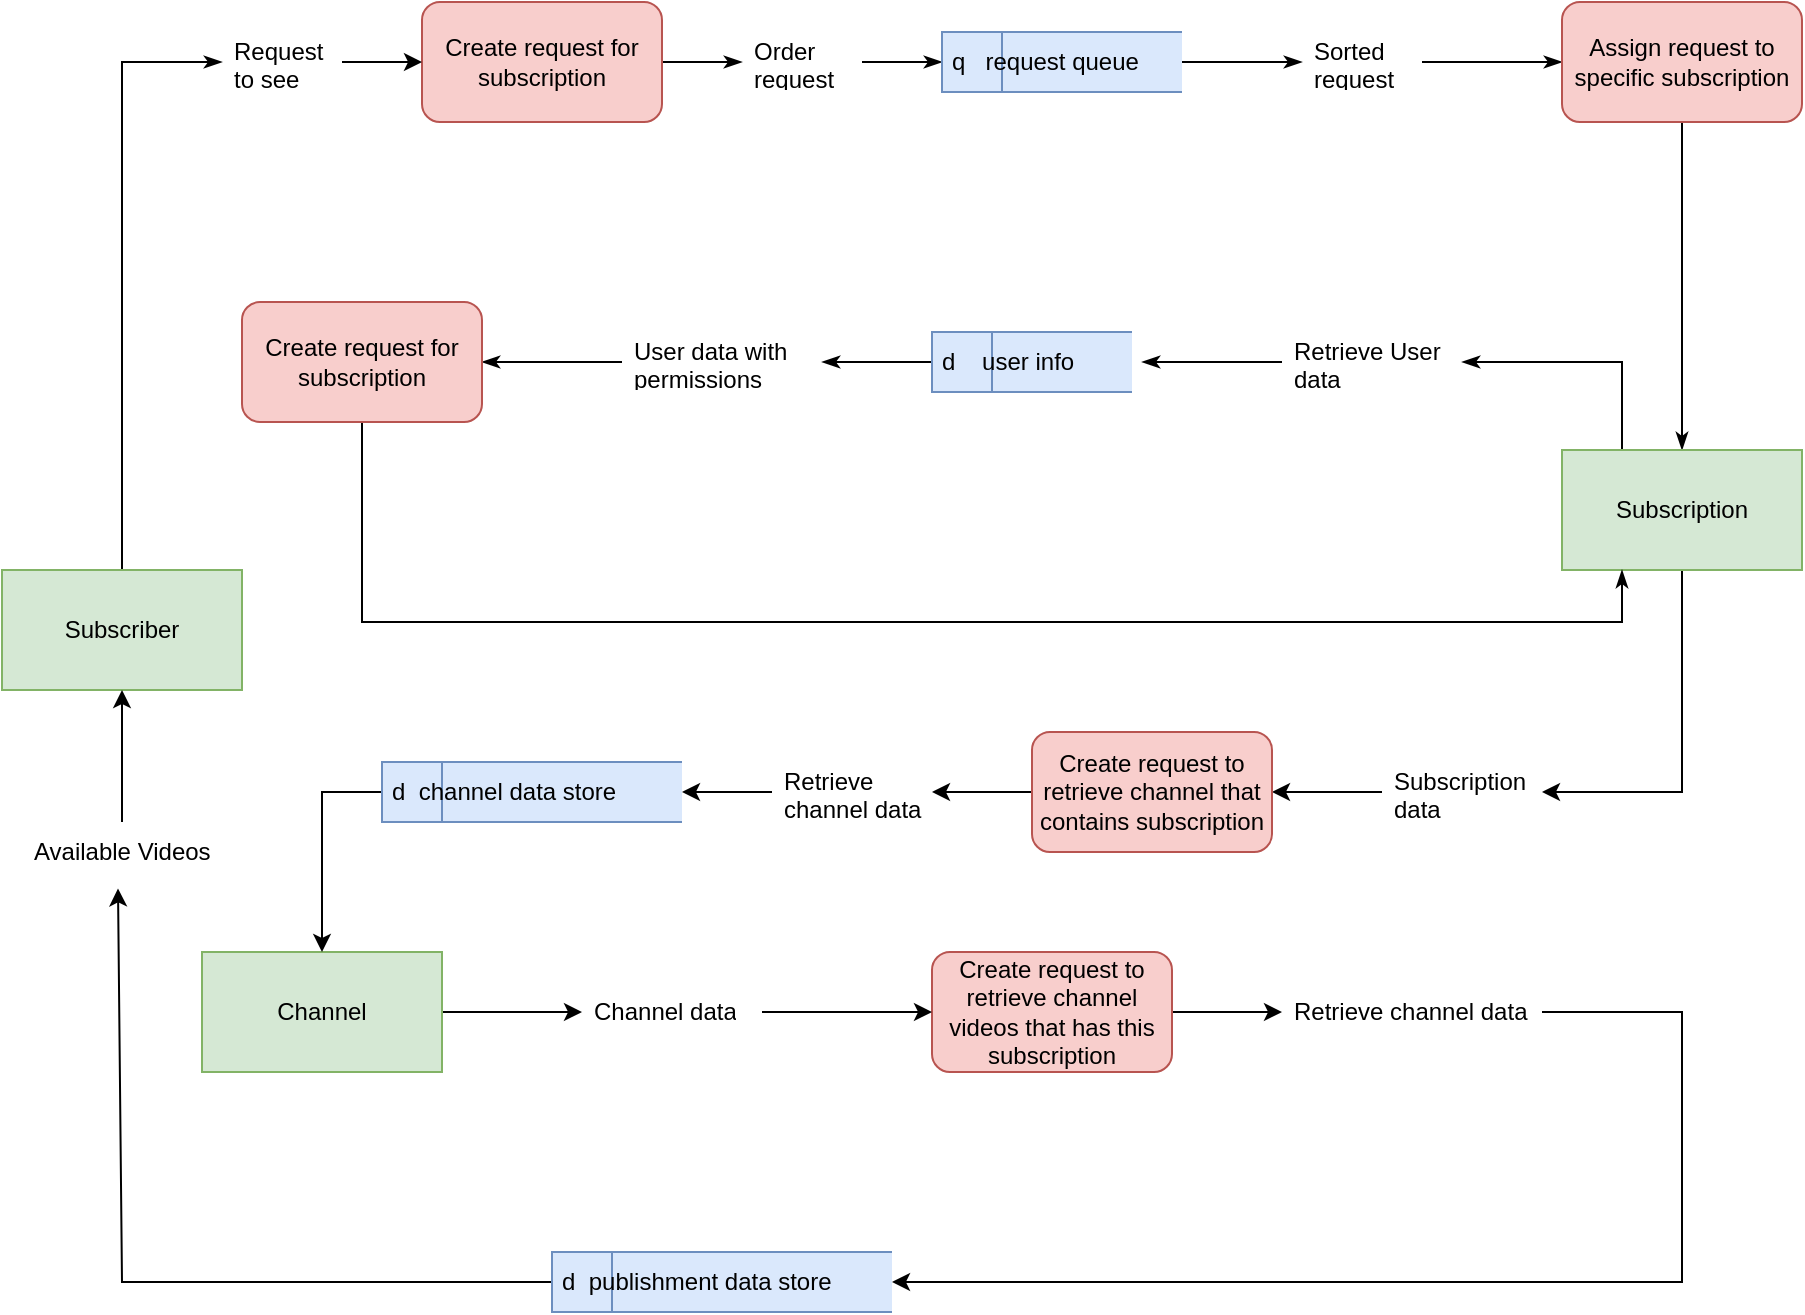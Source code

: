 <mxfile version="20.8.16" type="github">
  <diagram id="C5RBs43oDa-KdzZeNtuy" name="Page-1">
    <mxGraphModel dx="1500" dy="843" grid="1" gridSize="10" guides="1" tooltips="1" connect="1" arrows="1" fold="1" page="1" pageScale="1" pageWidth="1169" pageHeight="827" math="0" shadow="0">
      <root>
        <mxCell id="WIyWlLk6GJQsqaUBKTNV-0" />
        <mxCell id="WIyWlLk6GJQsqaUBKTNV-1" parent="WIyWlLk6GJQsqaUBKTNV-0" />
        <mxCell id="0tZJmflCxlsIYPDF_lbu-7" style="edgeStyle=orthogonalEdgeStyle;rounded=0;orthogonalLoop=1;jettySize=auto;html=1;entryX=0;entryY=0.5;entryDx=0;entryDy=0;elbow=vertical;endArrow=classicThin;endFill=1;" parent="WIyWlLk6GJQsqaUBKTNV-1" source="0tZJmflCxlsIYPDF_lbu-0" target="0tZJmflCxlsIYPDF_lbu-6" edge="1">
          <mxGeometry relative="1" as="geometry" />
        </mxCell>
        <mxCell id="0tZJmflCxlsIYPDF_lbu-0" value="Subscriber" style="rounded=0;whiteSpace=wrap;html=1;fillColor=#d5e8d4;strokeColor=#82b366;" parent="WIyWlLk6GJQsqaUBKTNV-1" vertex="1">
          <mxGeometry x="70" y="384" width="120" height="60" as="geometry" />
        </mxCell>
        <mxCell id="0tZJmflCxlsIYPDF_lbu-11" style="edgeStyle=orthogonalEdgeStyle;rounded=0;orthogonalLoop=1;jettySize=auto;html=1;exitX=1;exitY=0.5;exitDx=0;exitDy=0;entryX=0;entryY=0.5;entryDx=0;entryDy=0;endArrow=classicThin;endFill=1;elbow=vertical;" parent="WIyWlLk6GJQsqaUBKTNV-1" source="0tZJmflCxlsIYPDF_lbu-1" target="0tZJmflCxlsIYPDF_lbu-9" edge="1">
          <mxGeometry relative="1" as="geometry" />
        </mxCell>
        <mxCell id="0tZJmflCxlsIYPDF_lbu-1" value="Create request for subscription" style="rounded=1;whiteSpace=wrap;html=1;fillColor=#f8cecc;strokeColor=#b85450;" parent="WIyWlLk6GJQsqaUBKTNV-1" vertex="1">
          <mxGeometry x="280" y="100" width="120" height="60" as="geometry" />
        </mxCell>
        <mxCell id="0tZJmflCxlsIYPDF_lbu-8" style="edgeStyle=orthogonalEdgeStyle;rounded=0;orthogonalLoop=1;jettySize=auto;html=1;exitX=1;exitY=0.5;exitDx=0;exitDy=0;elbow=vertical;" parent="WIyWlLk6GJQsqaUBKTNV-1" source="0tZJmflCxlsIYPDF_lbu-6" target="0tZJmflCxlsIYPDF_lbu-1" edge="1">
          <mxGeometry relative="1" as="geometry" />
        </mxCell>
        <mxCell id="0tZJmflCxlsIYPDF_lbu-6" value="Request to see video" style="text;strokeColor=none;fillColor=none;align=left;verticalAlign=middle;spacingLeft=4;spacingRight=4;overflow=hidden;points=[[0,0.5],[1,0.5]];portConstraint=eastwest;rotatable=0;whiteSpace=wrap;html=1;" parent="WIyWlLk6GJQsqaUBKTNV-1" vertex="1">
          <mxGeometry x="180" y="115" width="60" height="30" as="geometry" />
        </mxCell>
        <mxCell id="0tZJmflCxlsIYPDF_lbu-14" style="edgeStyle=orthogonalEdgeStyle;rounded=0;orthogonalLoop=1;jettySize=auto;html=1;entryX=0;entryY=0.5;entryDx=0;entryDy=0;endArrow=classicThin;endFill=1;elbow=vertical;" parent="WIyWlLk6GJQsqaUBKTNV-1" source="0tZJmflCxlsIYPDF_lbu-9" target="0tZJmflCxlsIYPDF_lbu-13" edge="1">
          <mxGeometry relative="1" as="geometry" />
        </mxCell>
        <mxCell id="0tZJmflCxlsIYPDF_lbu-9" value="Order request" style="text;strokeColor=none;fillColor=none;align=left;verticalAlign=middle;spacingLeft=4;spacingRight=4;overflow=hidden;points=[[0,0.5],[1,0.5]];portConstraint=eastwest;rotatable=0;whiteSpace=wrap;html=1;" parent="WIyWlLk6GJQsqaUBKTNV-1" vertex="1">
          <mxGeometry x="440" y="115" width="60" height="30" as="geometry" />
        </mxCell>
        <mxCell id="0tZJmflCxlsIYPDF_lbu-17" style="edgeStyle=orthogonalEdgeStyle;rounded=0;orthogonalLoop=1;jettySize=auto;html=1;entryX=0;entryY=0.5;entryDx=0;entryDy=0;endArrow=classicThin;endFill=1;elbow=vertical;" parent="WIyWlLk6GJQsqaUBKTNV-1" source="0tZJmflCxlsIYPDF_lbu-10" target="0tZJmflCxlsIYPDF_lbu-16" edge="1">
          <mxGeometry relative="1" as="geometry" />
        </mxCell>
        <mxCell id="0tZJmflCxlsIYPDF_lbu-10" value="Sorted request" style="text;strokeColor=none;fillColor=none;align=left;verticalAlign=middle;spacingLeft=4;spacingRight=4;overflow=hidden;points=[[0,0.5],[1,0.5]];portConstraint=eastwest;rotatable=0;whiteSpace=wrap;html=1;" parent="WIyWlLk6GJQsqaUBKTNV-1" vertex="1">
          <mxGeometry x="720" y="115" width="60" height="30" as="geometry" />
        </mxCell>
        <mxCell id="0tZJmflCxlsIYPDF_lbu-15" style="edgeStyle=orthogonalEdgeStyle;rounded=0;orthogonalLoop=1;jettySize=auto;html=1;entryX=0;entryY=0.5;entryDx=0;entryDy=0;endArrow=classicThin;endFill=1;elbow=vertical;" parent="WIyWlLk6GJQsqaUBKTNV-1" source="0tZJmflCxlsIYPDF_lbu-13" target="0tZJmflCxlsIYPDF_lbu-10" edge="1">
          <mxGeometry relative="1" as="geometry" />
        </mxCell>
        <mxCell id="0tZJmflCxlsIYPDF_lbu-13" value="q&lt;span style=&quot;white-space: pre;&quot;&gt; &lt;span style=&quot;white-space: pre;&quot;&gt;	&lt;/span&gt; &lt;/span&gt;request queue" style="html=1;dashed=0;whitespace=wrap;shape=mxgraph.dfd.dataStoreID;align=left;spacingLeft=3;points=[[0,0],[0.5,0],[1,0],[0,0.5],[1,0.5],[0,1],[0.5,1],[1,1]];fillColor=#dae8fc;strokeColor=#6c8ebf;" parent="WIyWlLk6GJQsqaUBKTNV-1" vertex="1">
          <mxGeometry x="540" y="115" width="120" height="30" as="geometry" />
        </mxCell>
        <mxCell id="0tZJmflCxlsIYPDF_lbu-19" style="rounded=0;orthogonalLoop=1;jettySize=auto;html=1;entryX=0.5;entryY=0;entryDx=0;entryDy=0;endArrow=classicThin;endFill=1;elbow=vertical;" parent="WIyWlLk6GJQsqaUBKTNV-1" source="0tZJmflCxlsIYPDF_lbu-16" target="0tZJmflCxlsIYPDF_lbu-18" edge="1">
          <mxGeometry relative="1" as="geometry" />
        </mxCell>
        <mxCell id="0tZJmflCxlsIYPDF_lbu-16" value="Assign request to specific subscription" style="rounded=1;whiteSpace=wrap;html=1;fillColor=#f8cecc;strokeColor=#b85450;" parent="WIyWlLk6GJQsqaUBKTNV-1" vertex="1">
          <mxGeometry x="850" y="100" width="120" height="60" as="geometry" />
        </mxCell>
        <mxCell id="0tZJmflCxlsIYPDF_lbu-21" style="edgeStyle=orthogonalEdgeStyle;rounded=0;orthogonalLoop=1;jettySize=auto;html=1;entryX=1;entryY=0.5;entryDx=0;entryDy=0;endArrow=classicThin;endFill=1;elbow=vertical;exitX=0.25;exitY=0;exitDx=0;exitDy=0;" parent="WIyWlLk6GJQsqaUBKTNV-1" source="0tZJmflCxlsIYPDF_lbu-18" target="0tZJmflCxlsIYPDF_lbu-20" edge="1">
          <mxGeometry relative="1" as="geometry">
            <Array as="points">
              <mxPoint x="880" y="280" />
            </Array>
          </mxGeometry>
        </mxCell>
        <mxCell id="J4p_8XzOQICoXynOTqT6-1" style="edgeStyle=orthogonalEdgeStyle;rounded=0;orthogonalLoop=1;jettySize=auto;html=1;entryX=1;entryY=0.5;entryDx=0;entryDy=0;" edge="1" parent="WIyWlLk6GJQsqaUBKTNV-1" source="0tZJmflCxlsIYPDF_lbu-18" target="J4p_8XzOQICoXynOTqT6-2">
          <mxGeometry relative="1" as="geometry">
            <mxPoint x="910" y="450" as="targetPoint" />
            <Array as="points" />
          </mxGeometry>
        </mxCell>
        <mxCell id="0tZJmflCxlsIYPDF_lbu-18" value="Subscription" style="rounded=0;whiteSpace=wrap;html=1;fillColor=#d5e8d4;strokeColor=#82b366;" parent="WIyWlLk6GJQsqaUBKTNV-1" vertex="1">
          <mxGeometry x="850" y="324" width="120" height="60" as="geometry" />
        </mxCell>
        <mxCell id="0tZJmflCxlsIYPDF_lbu-23" style="edgeStyle=orthogonalEdgeStyle;rounded=0;orthogonalLoop=1;jettySize=auto;html=1;endArrow=classicThin;endFill=1;elbow=vertical;" parent="WIyWlLk6GJQsqaUBKTNV-1" source="0tZJmflCxlsIYPDF_lbu-20" edge="1">
          <mxGeometry relative="1" as="geometry">
            <mxPoint x="640" y="280" as="targetPoint" />
          </mxGeometry>
        </mxCell>
        <mxCell id="0tZJmflCxlsIYPDF_lbu-20" value="Retrieve User data" style="text;strokeColor=none;fillColor=none;align=left;verticalAlign=middle;spacingLeft=4;spacingRight=4;overflow=hidden;points=[[0,0.5],[1,0.5]];portConstraint=eastwest;rotatable=0;whiteSpace=wrap;html=1;" parent="WIyWlLk6GJQsqaUBKTNV-1" vertex="1">
          <mxGeometry x="710" y="265" width="90" height="30" as="geometry" />
        </mxCell>
        <mxCell id="0tZJmflCxlsIYPDF_lbu-25" style="edgeStyle=orthogonalEdgeStyle;rounded=0;orthogonalLoop=1;jettySize=auto;html=1;entryX=1;entryY=0.5;entryDx=0;entryDy=0;endArrow=classicThin;endFill=1;elbow=vertical;" parent="WIyWlLk6GJQsqaUBKTNV-1" source="0tZJmflCxlsIYPDF_lbu-22" target="0tZJmflCxlsIYPDF_lbu-24" edge="1">
          <mxGeometry relative="1" as="geometry" />
        </mxCell>
        <mxCell id="0tZJmflCxlsIYPDF_lbu-22" value="d&lt;span style=&quot;white-space: pre;&quot;&gt; &lt;/span&gt;&amp;nbsp;&lt;span style=&quot;white-space: pre;&quot;&gt;	&lt;/span&gt;&amp;nbsp;user info" style="html=1;dashed=0;whitespace=wrap;shape=mxgraph.dfd.dataStoreID;align=left;spacingLeft=3;points=[[0,0],[0.5,0],[1,0],[0,0.5],[1,0.5],[0,1],[0.5,1],[1,1]];fillColor=#dae8fc;strokeColor=#6c8ebf;" parent="WIyWlLk6GJQsqaUBKTNV-1" vertex="1">
          <mxGeometry x="535" y="265" width="100" height="30" as="geometry" />
        </mxCell>
        <mxCell id="0tZJmflCxlsIYPDF_lbu-27" style="edgeStyle=orthogonalEdgeStyle;rounded=0;orthogonalLoop=1;jettySize=auto;html=1;endArrow=classicThin;endFill=1;elbow=vertical;" parent="WIyWlLk6GJQsqaUBKTNV-1" source="0tZJmflCxlsIYPDF_lbu-24" target="0tZJmflCxlsIYPDF_lbu-26" edge="1">
          <mxGeometry relative="1" as="geometry" />
        </mxCell>
        <mxCell id="0tZJmflCxlsIYPDF_lbu-24" value="User data with permissions" style="text;strokeColor=none;fillColor=none;align=left;verticalAlign=middle;spacingLeft=4;spacingRight=4;overflow=hidden;points=[[0,0.5],[1,0.5]];portConstraint=eastwest;rotatable=0;whiteSpace=wrap;html=1;" parent="WIyWlLk6GJQsqaUBKTNV-1" vertex="1">
          <mxGeometry x="380" y="265" width="100" height="30" as="geometry" />
        </mxCell>
        <mxCell id="0tZJmflCxlsIYPDF_lbu-28" style="edgeStyle=none;rounded=0;orthogonalLoop=1;jettySize=auto;html=1;endArrow=classicThin;endFill=1;elbow=vertical;entryX=0.25;entryY=1;entryDx=0;entryDy=0;" parent="WIyWlLk6GJQsqaUBKTNV-1" source="0tZJmflCxlsIYPDF_lbu-26" target="0tZJmflCxlsIYPDF_lbu-18" edge="1">
          <mxGeometry relative="1" as="geometry">
            <mxPoint x="910" y="330" as="targetPoint" />
            <Array as="points">
              <mxPoint x="250" y="410" />
              <mxPoint x="880" y="410" />
            </Array>
          </mxGeometry>
        </mxCell>
        <mxCell id="0tZJmflCxlsIYPDF_lbu-26" value="Create request for subscription" style="rounded=1;whiteSpace=wrap;html=1;fillColor=#f8cecc;strokeColor=#b85450;" parent="WIyWlLk6GJQsqaUBKTNV-1" vertex="1">
          <mxGeometry x="190" y="250" width="120" height="60" as="geometry" />
        </mxCell>
        <mxCell id="J4p_8XzOQICoXynOTqT6-13" style="edgeStyle=none;rounded=0;orthogonalLoop=1;jettySize=auto;html=1;entryX=0;entryY=0.5;entryDx=0;entryDy=0;exitX=0;exitY=0.5;exitDx=0;exitDy=0;" edge="1" parent="WIyWlLk6GJQsqaUBKTNV-1" source="J4p_8XzOQICoXynOTqT6-0" target="J4p_8XzOQICoXynOTqT6-14">
          <mxGeometry relative="1" as="geometry">
            <mxPoint x="560" y="770" as="targetPoint" />
          </mxGeometry>
        </mxCell>
        <mxCell id="J4p_8XzOQICoXynOTqT6-0" value="Channel" style="rounded=0;whiteSpace=wrap;html=1;fillColor=#d5e8d4;strokeColor=#82b366;" vertex="1" parent="WIyWlLk6GJQsqaUBKTNV-1">
          <mxGeometry x="170" y="575" width="120" height="60" as="geometry" />
        </mxCell>
        <mxCell id="J4p_8XzOQICoXynOTqT6-23" style="edgeStyle=none;rounded=0;orthogonalLoop=1;jettySize=auto;html=1;entryX=1;entryY=0.5;entryDx=0;entryDy=0;" edge="1" parent="WIyWlLk6GJQsqaUBKTNV-1" source="J4p_8XzOQICoXynOTqT6-2" target="J4p_8XzOQICoXynOTqT6-4">
          <mxGeometry relative="1" as="geometry" />
        </mxCell>
        <mxCell id="J4p_8XzOQICoXynOTqT6-2" value="Subscription data" style="text;strokeColor=none;fillColor=none;align=left;verticalAlign=middle;spacingLeft=4;spacingRight=4;overflow=hidden;points=[[0,0.5],[1,0.5]];portConstraint=eastwest;rotatable=0;whiteSpace=wrap;html=1;" vertex="1" parent="WIyWlLk6GJQsqaUBKTNV-1">
          <mxGeometry x="760" y="480" width="80" height="30" as="geometry" />
        </mxCell>
        <mxCell id="J4p_8XzOQICoXynOTqT6-5" style="rounded=0;orthogonalLoop=1;jettySize=auto;html=1;entryX=1;entryY=0.5;entryDx=0;entryDy=0;" edge="1" parent="WIyWlLk6GJQsqaUBKTNV-1" source="J4p_8XzOQICoXynOTqT6-4" target="J4p_8XzOQICoXynOTqT6-9">
          <mxGeometry relative="1" as="geometry" />
        </mxCell>
        <mxCell id="J4p_8XzOQICoXynOTqT6-4" value="Create request to retrieve channel that contains subscription" style="rounded=1;whiteSpace=wrap;html=1;fillColor=#f8cecc;strokeColor=#b85450;" vertex="1" parent="WIyWlLk6GJQsqaUBKTNV-1">
          <mxGeometry x="585" y="465" width="120" height="60" as="geometry" />
        </mxCell>
        <mxCell id="J4p_8XzOQICoXynOTqT6-11" style="rounded=0;orthogonalLoop=1;jettySize=auto;html=1;entryX=0.5;entryY=0;entryDx=0;entryDy=0;exitX=0;exitY=0.5;exitDx=0;exitDy=0;" edge="1" parent="WIyWlLk6GJQsqaUBKTNV-1" source="J4p_8XzOQICoXynOTqT6-6" target="J4p_8XzOQICoXynOTqT6-0">
          <mxGeometry relative="1" as="geometry">
            <Array as="points">
              <mxPoint x="230" y="495" />
            </Array>
          </mxGeometry>
        </mxCell>
        <mxCell id="J4p_8XzOQICoXynOTqT6-6" value="d&lt;span style=&quot;white-space: pre;&quot;&gt;	&lt;/span&gt;&amp;nbsp;channel data store" style="html=1;dashed=0;whitespace=wrap;shape=mxgraph.dfd.dataStoreID;align=left;spacingLeft=3;points=[[0,0],[0.5,0],[1,0],[0,0.5],[1,0.5],[0,1],[0.5,1],[1,1]];fillColor=#dae8fc;strokeColor=#6c8ebf;" vertex="1" parent="WIyWlLk6GJQsqaUBKTNV-1">
          <mxGeometry x="260" y="480" width="150" height="30" as="geometry" />
        </mxCell>
        <mxCell id="J4p_8XzOQICoXynOTqT6-20" style="edgeStyle=none;rounded=0;orthogonalLoop=1;jettySize=auto;html=1;exitX=0;exitY=0.5;exitDx=0;exitDy=0;entryX=0.48;entryY=1.107;entryDx=0;entryDy=0;entryPerimeter=0;" edge="1" parent="WIyWlLk6GJQsqaUBKTNV-1" source="J4p_8XzOQICoXynOTqT6-7" target="J4p_8XzOQICoXynOTqT6-21">
          <mxGeometry relative="1" as="geometry">
            <mxPoint x="140" y="550" as="targetPoint" />
            <Array as="points">
              <mxPoint x="130" y="740" />
            </Array>
          </mxGeometry>
        </mxCell>
        <mxCell id="J4p_8XzOQICoXynOTqT6-7" value="d&lt;span style=&quot;white-space: pre;&quot;&gt;	&lt;/span&gt;&amp;nbsp;publishment data store" style="html=1;dashed=0;whitespace=wrap;shape=mxgraph.dfd.dataStoreID;align=left;spacingLeft=3;points=[[0,0],[0.5,0],[1,0],[0,0.5],[1,0.5],[0,1],[0.5,1],[1,1]];fillColor=#dae8fc;strokeColor=#6c8ebf;" vertex="1" parent="WIyWlLk6GJQsqaUBKTNV-1">
          <mxGeometry x="345" y="725" width="170" height="30" as="geometry" />
        </mxCell>
        <mxCell id="J4p_8XzOQICoXynOTqT6-10" style="edgeStyle=orthogonalEdgeStyle;rounded=0;orthogonalLoop=1;jettySize=auto;html=1;entryX=1;entryY=0.5;entryDx=0;entryDy=0;" edge="1" parent="WIyWlLk6GJQsqaUBKTNV-1" source="J4p_8XzOQICoXynOTqT6-9" target="J4p_8XzOQICoXynOTqT6-6">
          <mxGeometry relative="1" as="geometry" />
        </mxCell>
        <mxCell id="J4p_8XzOQICoXynOTqT6-9" value="Retrieve channel data" style="text;strokeColor=none;fillColor=none;align=left;verticalAlign=middle;spacingLeft=4;spacingRight=4;overflow=hidden;points=[[0,0.5],[1,0.5]];portConstraint=eastwest;rotatable=0;whiteSpace=wrap;html=1;" vertex="1" parent="WIyWlLk6GJQsqaUBKTNV-1">
          <mxGeometry x="455" y="480" width="80" height="30" as="geometry" />
        </mxCell>
        <mxCell id="J4p_8XzOQICoXynOTqT6-18" style="rounded=0;orthogonalLoop=1;jettySize=auto;html=1;entryX=0;entryY=0.5;entryDx=0;entryDy=0;" edge="1" parent="WIyWlLk6GJQsqaUBKTNV-1" source="J4p_8XzOQICoXynOTqT6-12" target="J4p_8XzOQICoXynOTqT6-17">
          <mxGeometry relative="1" as="geometry">
            <mxPoint x="870" y="680" as="targetPoint" />
          </mxGeometry>
        </mxCell>
        <mxCell id="J4p_8XzOQICoXynOTqT6-12" value="Create request to retrieve channel videos that has this subscription" style="rounded=1;whiteSpace=wrap;html=1;fillColor=#f8cecc;strokeColor=#b85450;" vertex="1" parent="WIyWlLk6GJQsqaUBKTNV-1">
          <mxGeometry x="535" y="575" width="120" height="60" as="geometry" />
        </mxCell>
        <mxCell id="J4p_8XzOQICoXynOTqT6-16" style="edgeStyle=none;rounded=0;orthogonalLoop=1;jettySize=auto;html=1;entryX=0;entryY=0.5;entryDx=0;entryDy=0;" edge="1" parent="WIyWlLk6GJQsqaUBKTNV-1" source="J4p_8XzOQICoXynOTqT6-14" target="J4p_8XzOQICoXynOTqT6-12">
          <mxGeometry relative="1" as="geometry">
            <mxPoint x="600" y="620" as="targetPoint" />
          </mxGeometry>
        </mxCell>
        <mxCell id="J4p_8XzOQICoXynOTqT6-14" value="Channel data" style="text;strokeColor=none;fillColor=none;align=left;verticalAlign=middle;spacingLeft=4;spacingRight=4;overflow=hidden;points=[[0,0.5],[1,0.5]];portConstraint=eastwest;rotatable=0;whiteSpace=wrap;html=1;" vertex="1" parent="WIyWlLk6GJQsqaUBKTNV-1">
          <mxGeometry x="360" y="590" width="90" height="30" as="geometry" />
        </mxCell>
        <mxCell id="J4p_8XzOQICoXynOTqT6-19" style="edgeStyle=none;rounded=0;orthogonalLoop=1;jettySize=auto;html=1;entryX=1;entryY=0.5;entryDx=0;entryDy=0;exitX=1;exitY=0.5;exitDx=0;exitDy=0;" edge="1" parent="WIyWlLk6GJQsqaUBKTNV-1" source="J4p_8XzOQICoXynOTqT6-17" target="J4p_8XzOQICoXynOTqT6-7">
          <mxGeometry relative="1" as="geometry">
            <Array as="points">
              <mxPoint x="910" y="605" />
              <mxPoint x="910" y="740" />
            </Array>
          </mxGeometry>
        </mxCell>
        <mxCell id="J4p_8XzOQICoXynOTqT6-17" value="Retrieve channel data" style="text;strokeColor=none;fillColor=none;align=left;verticalAlign=middle;spacingLeft=4;spacingRight=4;overflow=hidden;points=[[0,0.5],[1,0.5]];portConstraint=eastwest;rotatable=0;whiteSpace=wrap;html=1;" vertex="1" parent="WIyWlLk6GJQsqaUBKTNV-1">
          <mxGeometry x="710" y="590" width="130" height="30" as="geometry" />
        </mxCell>
        <mxCell id="J4p_8XzOQICoXynOTqT6-22" style="edgeStyle=none;rounded=0;orthogonalLoop=1;jettySize=auto;html=1;entryX=0.5;entryY=1;entryDx=0;entryDy=0;" edge="1" parent="WIyWlLk6GJQsqaUBKTNV-1" source="J4p_8XzOQICoXynOTqT6-21" target="0tZJmflCxlsIYPDF_lbu-0">
          <mxGeometry relative="1" as="geometry" />
        </mxCell>
        <mxCell id="J4p_8XzOQICoXynOTqT6-21" value="Available Videos" style="text;strokeColor=none;fillColor=none;align=left;verticalAlign=middle;spacingLeft=4;spacingRight=4;overflow=hidden;points=[[0,0.5],[1,0.5]];portConstraint=eastwest;rotatable=0;whiteSpace=wrap;html=1;" vertex="1" parent="WIyWlLk6GJQsqaUBKTNV-1">
          <mxGeometry x="80" y="510" width="100" height="30" as="geometry" />
        </mxCell>
      </root>
    </mxGraphModel>
  </diagram>
</mxfile>
